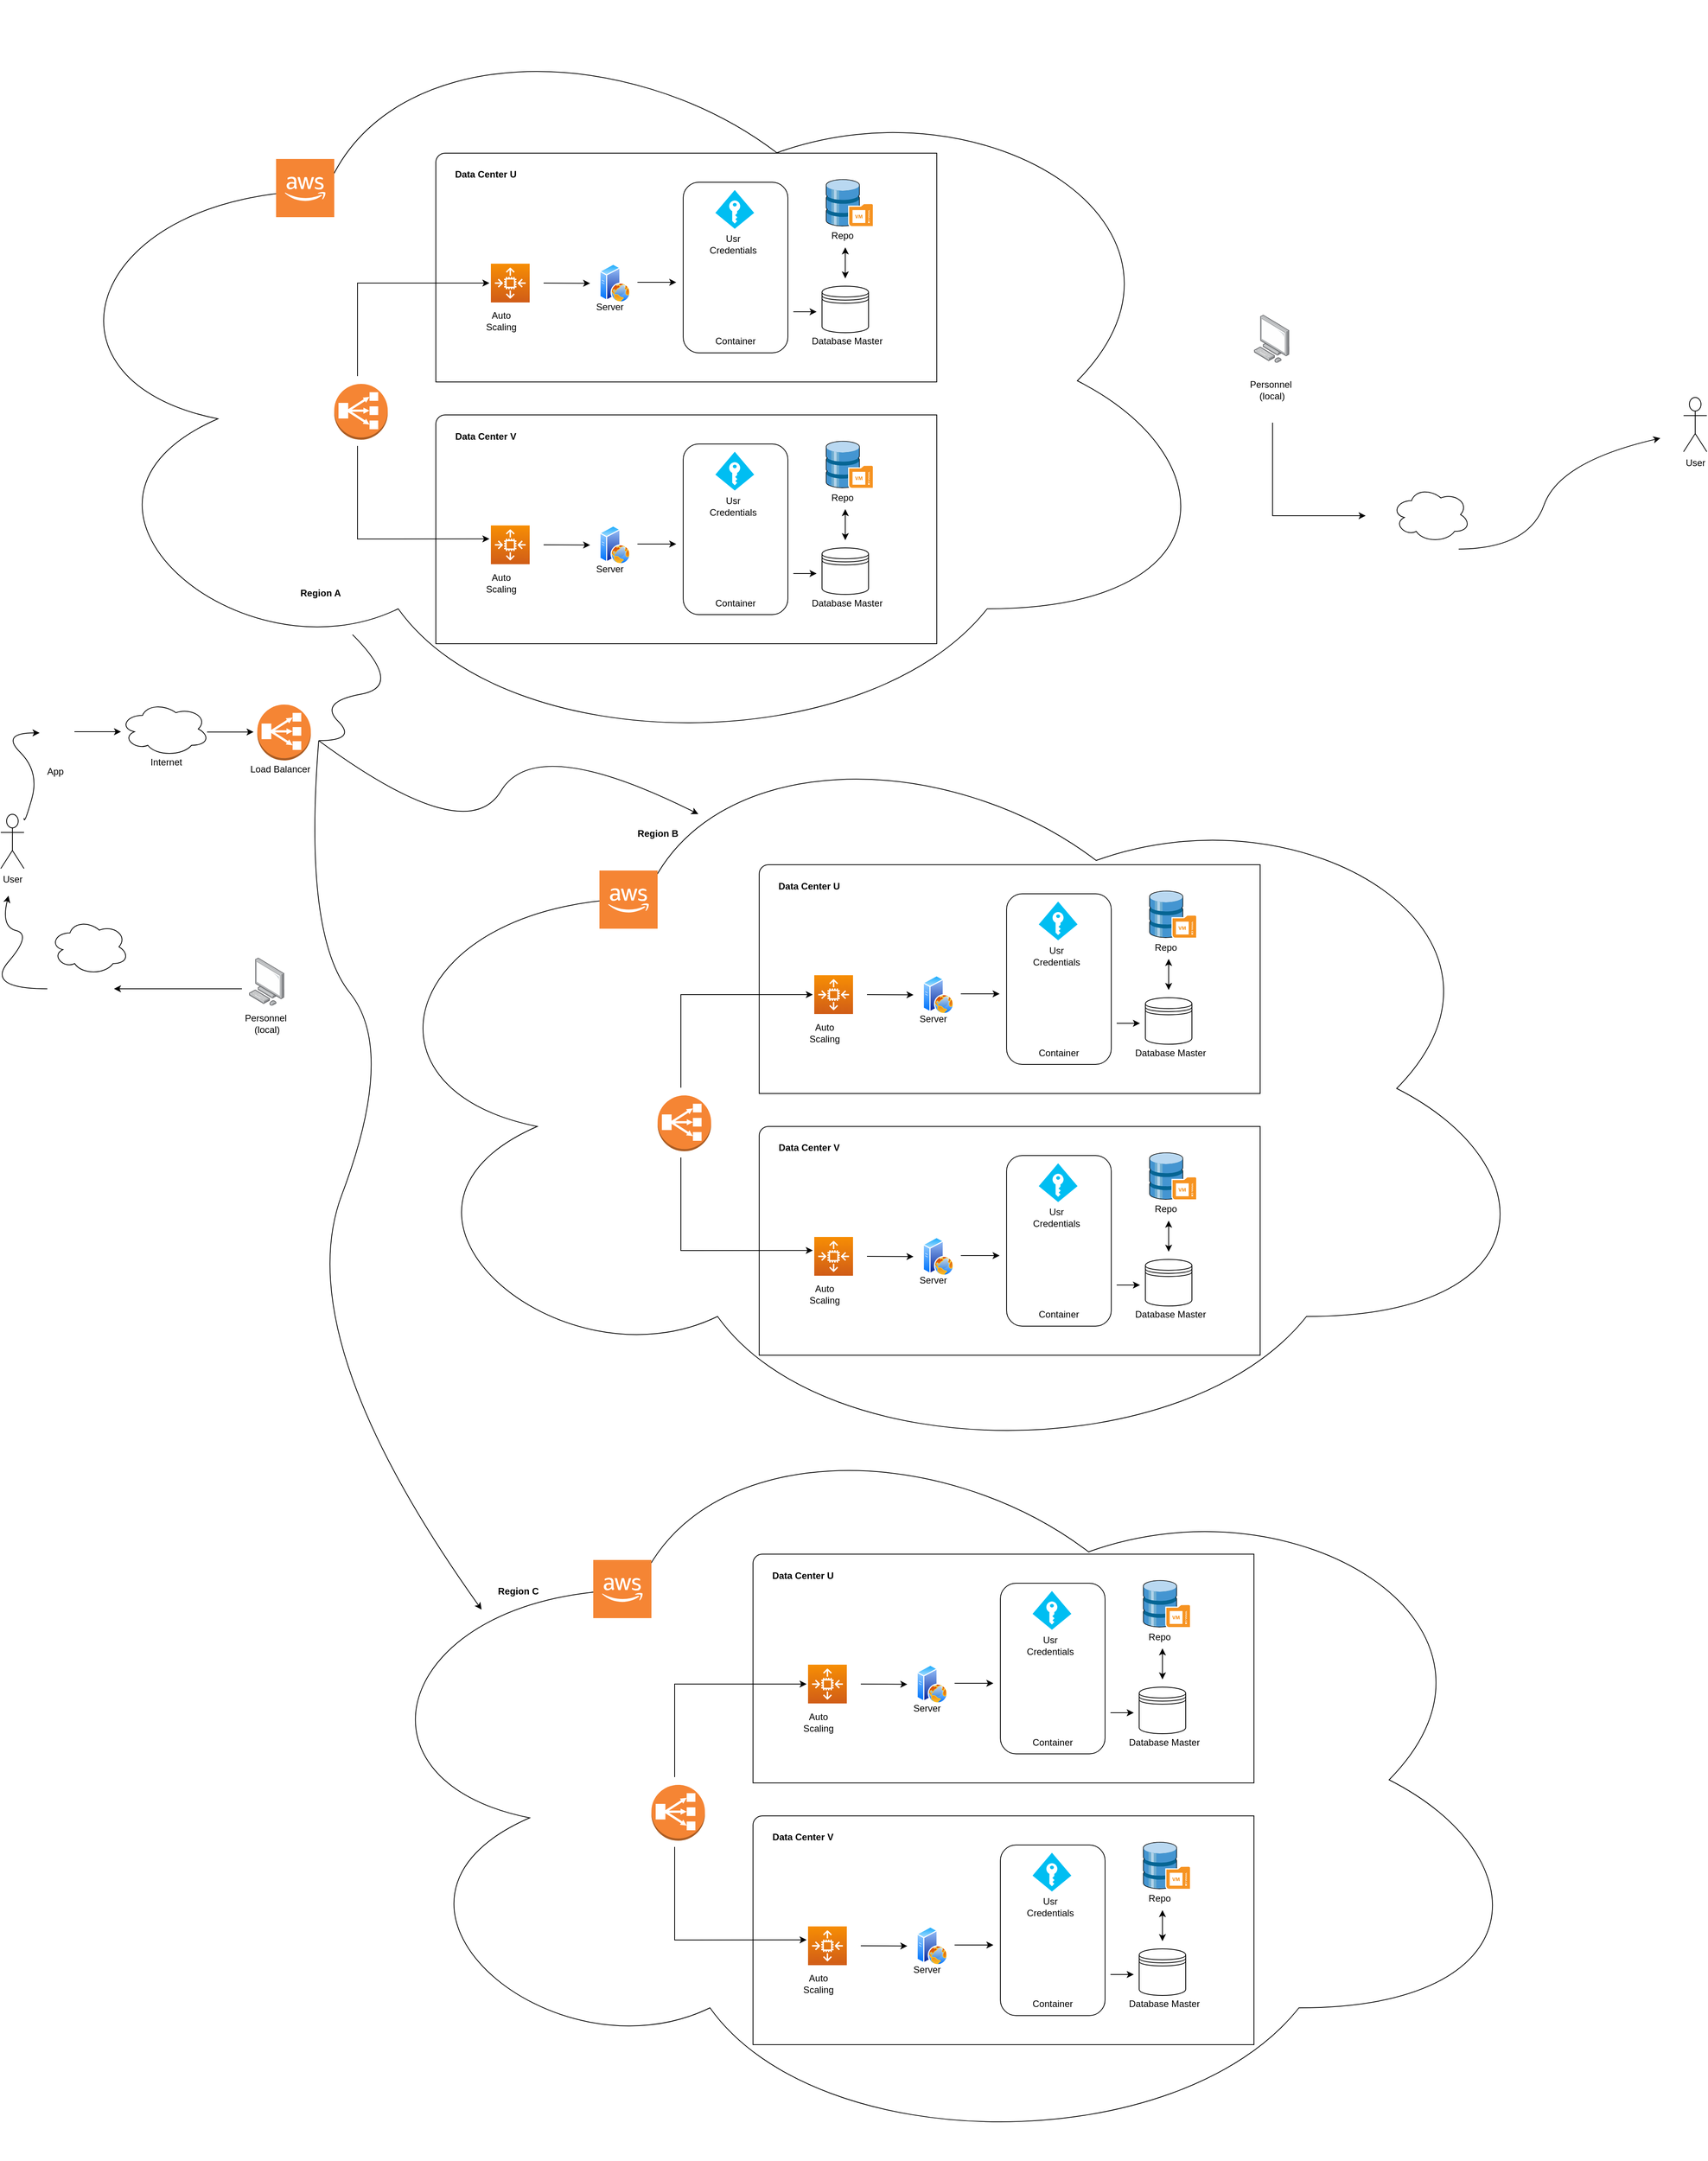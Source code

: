 <mxfile version="17.0.0" type="github">
  <diagram id="yPxyJZ8AM_hMuL3Unpa9" name="gitflow">
    <mxGraphModel dx="1738" dy="5721" grid="1" gridSize="10" guides="1" tooltips="1" connect="1" arrows="1" fold="1" page="1" pageScale="1" pageWidth="3300" pageHeight="4681" math="0" shadow="0">
      <root>
        <mxCell id="0" />
        <mxCell id="1" parent="0" />
        <mxCell id="aeybAfqKCNcVXMwGGbME-222" value="" style="ellipse;shape=cloud;whiteSpace=wrap;html=1;fillColor=none;" vertex="1" parent="1">
          <mxGeometry x="454" y="910" width="1550" height="980" as="geometry" />
        </mxCell>
        <mxCell id="aeybAfqKCNcVXMwGGbME-177" value="" style="ellipse;shape=cloud;whiteSpace=wrap;html=1;fillColor=none;" vertex="1" parent="1">
          <mxGeometry x="463.8" y="18.5" width="1550" height="980" as="geometry" />
        </mxCell>
        <object label="User&lt;br&gt;" id="ce-0WmokCaHtLLE00WAw-1">
          <mxCell style="shape=umlActor;verticalLabelPosition=bottom;verticalAlign=top;html=1;outlineConnect=0;" parent="1" vertex="1">
            <mxGeometry x="20" y="155" width="30" height="70" as="geometry" />
          </mxCell>
        </object>
        <mxCell id="ce-0WmokCaHtLLE00WAw-7" value="Internet&lt;br&gt;" style="text;html=1;align=center;verticalAlign=middle;resizable=0;points=[];autosize=1;strokeColor=none;fillColor=none;" parent="1" vertex="1">
          <mxGeometry x="203" y="78.35" width="60" height="20" as="geometry" />
        </mxCell>
        <mxCell id="ce-0WmokCaHtLLE00WAw-12" value="" style="ellipse;shape=cloud;whiteSpace=wrap;html=1;" parent="1" vertex="1">
          <mxGeometry x="174" y="10" width="115" height="70" as="geometry" />
        </mxCell>
        <mxCell id="ce-0WmokCaHtLLE00WAw-13" value="" style="shape=image;html=1;verticalAlign=top;verticalLabelPosition=bottom;labelBackgroundColor=#ffffff;imageAspect=0;aspect=fixed;image=https://cdn4.iconfinder.com/data/icons/48-bubbles/48/27.Phone-128.png" parent="1" vertex="1">
          <mxGeometry x="60" y="22.5" width="65" height="65" as="geometry" />
        </mxCell>
        <mxCell id="ce-0WmokCaHtLLE00WAw-15" value="App" style="text;html=1;align=center;verticalAlign=middle;resizable=0;points=[];autosize=1;strokeColor=none;fillColor=none;" parent="1" vertex="1">
          <mxGeometry x="70" y="90" width="40" height="20" as="geometry" />
        </mxCell>
        <mxCell id="ce-0WmokCaHtLLE00WAw-16" value="" style="curved=1;endArrow=classic;html=1;rounded=0;" parent="1" edge="1">
          <mxGeometry width="50" height="50" relative="1" as="geometry">
            <mxPoint x="50" y="160" as="sourcePoint" />
            <mxPoint x="70" y="50" as="targetPoint" />
            <Array as="points">
              <mxPoint x="50" y="170" />
              <mxPoint x="70" y="100" />
              <mxPoint x="20" y="50" />
            </Array>
          </mxGeometry>
        </mxCell>
        <mxCell id="ce-0WmokCaHtLLE00WAw-18" value="" style="endArrow=classic;html=1;rounded=0;" parent="1" edge="1">
          <mxGeometry width="50" height="50" relative="1" as="geometry">
            <mxPoint x="115" y="48.5" as="sourcePoint" />
            <mxPoint x="175" y="48.5" as="targetPoint" />
          </mxGeometry>
        </mxCell>
        <mxCell id="ce-0WmokCaHtLLE00WAw-19" value="Load Balancer" style="text;html=1;align=center;verticalAlign=middle;resizable=0;points=[];autosize=1;strokeColor=none;fillColor=none;" parent="1" vertex="1">
          <mxGeometry x="335.3" y="87.35" width="90" height="20" as="geometry" />
        </mxCell>
        <mxCell id="ce-0WmokCaHtLLE00WAw-21" value="" style="points=[];aspect=fixed;html=1;align=center;shadow=0;dashed=0;image;image=img/lib/allied_telesis/computer_and_terminals/Personal_Computer.svg;" parent="1" vertex="1">
          <mxGeometry x="340" y="340" width="45.6" height="61.8" as="geometry" />
        </mxCell>
        <mxCell id="ce-0WmokCaHtLLE00WAw-22" value="Personnel&amp;nbsp;&lt;br&gt;(local)" style="text;html=1;align=center;verticalAlign=middle;resizable=0;points=[];autosize=1;strokeColor=none;fillColor=none;" parent="1" vertex="1">
          <mxGeometry x="327.8" y="410" width="70" height="30" as="geometry" />
        </mxCell>
        <mxCell id="ce-0WmokCaHtLLE00WAw-23" value="" style="shape=image;html=1;verticalAlign=top;verticalLabelPosition=bottom;labelBackgroundColor=#ffffff;imageAspect=0;aspect=fixed;image=https://cdn2.iconfinder.com/data/icons/web-development-and-studio/512/108_Map_Camping_plan_track_location_camping_camp-128.png" parent="1" vertex="1">
          <mxGeometry x="115.35" y="306.8" width="38.2" height="38.2" as="geometry" />
        </mxCell>
        <mxCell id="ce-0WmokCaHtLLE00WAw-24" value="" style="shape=image;html=1;verticalAlign=top;verticalLabelPosition=bottom;labelBackgroundColor=#ffffff;imageAspect=0;aspect=fixed;image=https://cdn4.iconfinder.com/data/icons/car-silhouettes/1000/van-128.png" parent="1" vertex="1">
          <mxGeometry x="85.55" y="350" width="68" height="68" as="geometry" />
        </mxCell>
        <mxCell id="ce-0WmokCaHtLLE00WAw-32" value="" style="curved=1;endArrow=classic;html=1;rounded=0;exitX=-0.082;exitY=0.441;exitDx=0;exitDy=0;exitPerimeter=0;" parent="1" edge="1" source="ce-0WmokCaHtLLE00WAw-24">
          <mxGeometry width="50" height="50" relative="1" as="geometry">
            <mxPoint x="70" y="410" as="sourcePoint" />
            <mxPoint x="30" y="260" as="targetPoint" />
            <Array as="points">
              <mxPoint y="380" />
              <mxPoint x="60" y="310" />
              <mxPoint x="20" y="300" />
            </Array>
          </mxGeometry>
        </mxCell>
        <mxCell id="ce-0WmokCaHtLLE00WAw-33" value="" style="ellipse;shape=cloud;whiteSpace=wrap;html=1;fillColor=none;" parent="1" vertex="1">
          <mxGeometry x="83.9" y="290" width="101.1" height="71.8" as="geometry" />
        </mxCell>
        <mxCell id="ce-0WmokCaHtLLE00WAw-35" value="" style="endArrow=classic;html=1;rounded=0;exitX=0;exitY=0.647;exitDx=0;exitDy=0;exitPerimeter=0;" parent="1" edge="1">
          <mxGeometry width="50" height="50" relative="1" as="geometry">
            <mxPoint x="331" y="379.985" as="sourcePoint" />
            <mxPoint x="166" y="380" as="targetPoint" />
          </mxGeometry>
        </mxCell>
        <mxCell id="aeybAfqKCNcVXMwGGbME-3" value="" style="ellipse;shape=cloud;whiteSpace=wrap;html=1;fillColor=none;" vertex="1" parent="1">
          <mxGeometry x="52" y="-894" width="1550" height="980" as="geometry" />
        </mxCell>
        <mxCell id="aeybAfqKCNcVXMwGGbME-7" value="Region A" style="text;html=1;align=center;verticalAlign=middle;resizable=0;points=[];autosize=1;strokeColor=none;fillColor=none;fontStyle=1" vertex="1" parent="1">
          <mxGeometry x="396.8" y="-140" width="70" height="20" as="geometry" />
        </mxCell>
        <mxCell id="aeybAfqKCNcVXMwGGbME-10" value="" style="outlineConnect=0;dashed=0;verticalLabelPosition=bottom;verticalAlign=top;align=center;html=1;shape=mxgraph.aws3.classic_load_balancer;fillColor=#F58534;gradientColor=none;" vertex="1" parent="1">
          <mxGeometry x="350.8" y="13.5" width="69" height="72" as="geometry" />
        </mxCell>
        <mxCell id="aeybAfqKCNcVXMwGGbME-13" value="Region B" style="text;html=1;align=center;verticalAlign=middle;resizable=0;points=[];autosize=1;strokeColor=none;fillColor=none;fontStyle=1" vertex="1" parent="1">
          <mxGeometry x="832" y="170" width="70" height="20" as="geometry" />
        </mxCell>
        <mxCell id="aeybAfqKCNcVXMwGGbME-14" value="Region C" style="text;html=1;align=center;verticalAlign=middle;resizable=0;points=[];autosize=1;strokeColor=none;fillColor=none;fontStyle=1" vertex="1" parent="1">
          <mxGeometry x="652" y="1146.5" width="70" height="20" as="geometry" />
        </mxCell>
        <mxCell id="aeybAfqKCNcVXMwGGbME-30" value="" style="outlineConnect=0;dashed=0;verticalLabelPosition=bottom;verticalAlign=top;align=center;html=1;shape=mxgraph.aws3.cloud_2;fillColor=#F58534;gradientColor=none;" vertex="1" parent="1">
          <mxGeometry x="375" y="-690" width="75" height="75" as="geometry" />
        </mxCell>
        <mxCell id="aeybAfqKCNcVXMwGGbME-84" value="" style="endArrow=classic;html=1;rounded=0;" edge="1" parent="1">
          <mxGeometry width="50" height="50" relative="1" as="geometry">
            <mxPoint x="286" y="48.83" as="sourcePoint" />
            <mxPoint x="346" y="48.83" as="targetPoint" />
          </mxGeometry>
        </mxCell>
        <mxCell id="aeybAfqKCNcVXMwGGbME-88" value="" style="curved=1;endArrow=classic;html=1;rounded=0;entryX=0.294;entryY=0.139;entryDx=0;entryDy=0;entryPerimeter=0;" edge="1" parent="1" target="aeybAfqKCNcVXMwGGbME-177">
          <mxGeometry width="50" height="50" relative="1" as="geometry">
            <mxPoint x="430" y="60" as="sourcePoint" />
            <mxPoint x="143.367" y="727.723" as="targetPoint" />
            <Array as="points">
              <mxPoint x="620" y="200" />
              <mxPoint x="710" y="50" />
            </Array>
          </mxGeometry>
        </mxCell>
        <mxCell id="aeybAfqKCNcVXMwGGbME-89" value="" style="curved=1;endArrow=classic;html=1;rounded=0;entryX=0.12;entryY=0.276;entryDx=0;entryDy=0;entryPerimeter=0;" edge="1" parent="1" target="aeybAfqKCNcVXMwGGbME-222">
          <mxGeometry width="50" height="50" relative="1" as="geometry">
            <mxPoint x="430" y="60" as="sourcePoint" />
            <mxPoint x="460" y="1200" as="targetPoint" />
            <Array as="points">
              <mxPoint x="410" y="310" />
              <mxPoint x="530" y="460" />
              <mxPoint x="390" y="830" />
            </Array>
          </mxGeometry>
        </mxCell>
        <mxCell id="aeybAfqKCNcVXMwGGbME-91" value="" style="outlineConnect=0;dashed=0;verticalLabelPosition=bottom;verticalAlign=top;align=center;html=1;shape=mxgraph.aws3.classic_load_balancer;fillColor=#F58534;gradientColor=none;" vertex="1" parent="1">
          <mxGeometry x="450" y="-400" width="69" height="72" as="geometry" />
        </mxCell>
        <mxCell id="aeybAfqKCNcVXMwGGbME-92" value="&lt;span style=&quot;white-space: pre&quot;&gt;	&lt;/span&gt;&lt;span style=&quot;white-space: pre&quot;&gt;	&lt;/span&gt;" style="shape=datastore;whiteSpace=wrap;html=1;" vertex="1" parent="1">
          <mxGeometry x="1079" y="-526" width="60" height="60" as="geometry" />
        </mxCell>
        <mxCell id="aeybAfqKCNcVXMwGGbME-93" value="" style="verticalLabelPosition=bottom;html=1;verticalAlign=top;align=center;strokeColor=none;fillColor=#00BEF2;shape=mxgraph.azure.access_control;" vertex="1" parent="1">
          <mxGeometry x="941.5" y="-650" width="50" height="50" as="geometry" />
        </mxCell>
        <mxCell id="aeybAfqKCNcVXMwGGbME-94" value="" style="shape=image;html=1;verticalAlign=top;verticalLabelPosition=bottom;labelBackgroundColor=#ffffff;imageAspect=0;aspect=fixed;image=https://cdn0.iconfinder.com/data/icons/social-media-2104/24/social_media_social_media_logo_docker-128.png" vertex="1" parent="1">
          <mxGeometry x="933.5" y="-533" width="68" height="68" as="geometry" />
        </mxCell>
        <mxCell id="aeybAfqKCNcVXMwGGbME-95" value="Database Master" style="text;html=1;align=center;verticalAlign=middle;resizable=0;points=[];autosize=1;strokeColor=none;fillColor=none;" vertex="1" parent="1">
          <mxGeometry x="1056" y="-465" width="110" height="20" as="geometry" />
        </mxCell>
        <mxCell id="aeybAfqKCNcVXMwGGbME-96" value="Container" style="text;html=1;align=center;verticalAlign=middle;resizable=0;points=[];autosize=1;strokeColor=none;fillColor=none;" vertex="1" parent="1">
          <mxGeometry x="931.5" y="-465" width="70" height="20" as="geometry" />
        </mxCell>
        <mxCell id="aeybAfqKCNcVXMwGGbME-97" value="" style="sketch=0;points=[[0,0,0],[0.25,0,0],[0.5,0,0],[0.75,0,0],[1,0,0],[0,1,0],[0.25,1,0],[0.5,1,0],[0.75,1,0],[1,1,0],[0,0.25,0],[0,0.5,0],[0,0.75,0],[1,0.25,0],[1,0.5,0],[1,0.75,0]];outlineConnect=0;fontColor=#232F3E;gradientColor=#F78E04;gradientDirection=north;fillColor=#D05C17;strokeColor=#ffffff;dashed=0;verticalLabelPosition=bottom;verticalAlign=top;align=center;html=1;fontSize=12;fontStyle=0;aspect=fixed;shape=mxgraph.aws4.resourceIcon;resIcon=mxgraph.aws4.auto_scaling2;" vertex="1" parent="1">
          <mxGeometry x="652" y="-555" width="50" height="50" as="geometry" />
        </mxCell>
        <mxCell id="aeybAfqKCNcVXMwGGbME-98" value="Auto &lt;br&gt;Scaling" style="text;html=1;align=center;verticalAlign=middle;resizable=0;points=[];autosize=1;strokeColor=none;fillColor=none;" vertex="1" parent="1">
          <mxGeometry x="640" y="-496" width="50" height="30" as="geometry" />
        </mxCell>
        <mxCell id="aeybAfqKCNcVXMwGGbME-99" value="" style="shadow=0;dashed=0;html=1;labelPosition=center;verticalLabelPosition=bottom;verticalAlign=top;align=center;outlineConnect=0;shape=mxgraph.veeam.3d.backup_repository_2;fillColor=none;" vertex="1" parent="1">
          <mxGeometry x="1084" y="-664" width="62" height="62" as="geometry" />
        </mxCell>
        <mxCell id="aeybAfqKCNcVXMwGGbME-100" value="Repo" style="text;html=1;align=center;verticalAlign=middle;resizable=0;points=[];autosize=1;strokeColor=none;fillColor=none;" vertex="1" parent="1">
          <mxGeometry x="1085" y="-601" width="40" height="20" as="geometry" />
        </mxCell>
        <mxCell id="aeybAfqKCNcVXMwGGbME-101" value="" style="rounded=1;whiteSpace=wrap;html=1;fillColor=none;" vertex="1" parent="1">
          <mxGeometry x="900" y="-660" width="135" height="220" as="geometry" />
        </mxCell>
        <mxCell id="aeybAfqKCNcVXMwGGbME-102" value="Usr&lt;br&gt;Credentials" style="text;html=1;align=center;verticalAlign=middle;resizable=0;points=[];autosize=1;strokeColor=none;fillColor=none;" vertex="1" parent="1">
          <mxGeometry x="923.5" y="-595" width="80" height="30" as="geometry" />
        </mxCell>
        <mxCell id="aeybAfqKCNcVXMwGGbME-103" value="" style="endArrow=classic;html=1;rounded=0;" edge="1" parent="1">
          <mxGeometry width="50" height="50" relative="1" as="geometry">
            <mxPoint x="841" y="-531" as="sourcePoint" />
            <mxPoint x="891" y="-531" as="targetPoint" />
          </mxGeometry>
        </mxCell>
        <mxCell id="aeybAfqKCNcVXMwGGbME-104" value="" style="endArrow=classic;html=1;rounded=0;" edge="1" parent="1">
          <mxGeometry width="50" height="50" relative="1" as="geometry">
            <mxPoint x="720" y="-530.0" as="sourcePoint" />
            <mxPoint x="780" y="-529.67" as="targetPoint" />
          </mxGeometry>
        </mxCell>
        <mxCell id="aeybAfqKCNcVXMwGGbME-105" value="" style="endArrow=classic;startArrow=classic;html=1;rounded=0;" edge="1" parent="1">
          <mxGeometry width="50" height="50" relative="1" as="geometry">
            <mxPoint x="1109" y="-536" as="sourcePoint" />
            <mxPoint x="1109" y="-576" as="targetPoint" />
          </mxGeometry>
        </mxCell>
        <mxCell id="aeybAfqKCNcVXMwGGbME-106" value="" style="aspect=fixed;perimeter=ellipsePerimeter;html=1;align=center;shadow=0;dashed=0;spacingTop=3;image;image=img/lib/active_directory/web_server.svg;fillColor=none;" vertex="1" parent="1">
          <mxGeometry x="792" y="-555" width="40" height="50" as="geometry" />
        </mxCell>
        <mxCell id="aeybAfqKCNcVXMwGGbME-107" value="" style="endArrow=classic;html=1;rounded=0;" edge="1" parent="1">
          <mxGeometry width="50" height="50" relative="1" as="geometry">
            <mxPoint x="1042" y="-493" as="sourcePoint" />
            <mxPoint x="1072" y="-493" as="targetPoint" />
          </mxGeometry>
        </mxCell>
        <mxCell id="aeybAfqKCNcVXMwGGbME-108" value="" style="verticalLabelPosition=bottom;verticalAlign=top;html=1;shape=mxgraph.basic.corner_round_rect;dx=6;fillColor=none;" vertex="1" parent="1">
          <mxGeometry x="581" y="-697.5" width="646" height="295" as="geometry" />
        </mxCell>
        <mxCell id="aeybAfqKCNcVXMwGGbME-109" value="Data Center U" style="text;html=1;align=center;verticalAlign=middle;resizable=0;points=[];autosize=1;strokeColor=none;fillColor=none;fontStyle=1" vertex="1" parent="1">
          <mxGeometry x="600" y="-680" width="90" height="20" as="geometry" />
        </mxCell>
        <mxCell id="aeybAfqKCNcVXMwGGbME-110" value="Server" style="text;html=1;align=center;verticalAlign=middle;resizable=0;points=[];autosize=1;strokeColor=none;fillColor=none;" vertex="1" parent="1">
          <mxGeometry x="780" y="-509" width="50" height="20" as="geometry" />
        </mxCell>
        <mxCell id="aeybAfqKCNcVXMwGGbME-111" value="&lt;span style=&quot;white-space: pre&quot;&gt;	&lt;/span&gt;&lt;span style=&quot;white-space: pre&quot;&gt;	&lt;/span&gt;" style="shape=datastore;whiteSpace=wrap;html=1;" vertex="1" parent="1">
          <mxGeometry x="1079" y="-188.5" width="60" height="60" as="geometry" />
        </mxCell>
        <mxCell id="aeybAfqKCNcVXMwGGbME-112" value="" style="verticalLabelPosition=bottom;html=1;verticalAlign=top;align=center;strokeColor=none;fillColor=#00BEF2;shape=mxgraph.azure.access_control;" vertex="1" parent="1">
          <mxGeometry x="941.5" y="-312.5" width="50" height="50" as="geometry" />
        </mxCell>
        <mxCell id="aeybAfqKCNcVXMwGGbME-113" value="" style="shape=image;html=1;verticalAlign=top;verticalLabelPosition=bottom;labelBackgroundColor=#ffffff;imageAspect=0;aspect=fixed;image=https://cdn0.iconfinder.com/data/icons/social-media-2104/24/social_media_social_media_logo_docker-128.png" vertex="1" parent="1">
          <mxGeometry x="933.5" y="-195.5" width="68" height="68" as="geometry" />
        </mxCell>
        <mxCell id="aeybAfqKCNcVXMwGGbME-114" value="Database Master" style="text;html=1;align=center;verticalAlign=middle;resizable=0;points=[];autosize=1;strokeColor=none;fillColor=none;" vertex="1" parent="1">
          <mxGeometry x="1056" y="-127.5" width="110" height="20" as="geometry" />
        </mxCell>
        <mxCell id="aeybAfqKCNcVXMwGGbME-115" value="Container" style="text;html=1;align=center;verticalAlign=middle;resizable=0;points=[];autosize=1;strokeColor=none;fillColor=none;" vertex="1" parent="1">
          <mxGeometry x="931.5" y="-127.5" width="70" height="20" as="geometry" />
        </mxCell>
        <mxCell id="aeybAfqKCNcVXMwGGbME-116" value="" style="sketch=0;points=[[0,0,0],[0.25,0,0],[0.5,0,0],[0.75,0,0],[1,0,0],[0,1,0],[0.25,1,0],[0.5,1,0],[0.75,1,0],[1,1,0],[0,0.25,0],[0,0.5,0],[0,0.75,0],[1,0.25,0],[1,0.5,0],[1,0.75,0]];outlineConnect=0;fontColor=#232F3E;gradientColor=#F78E04;gradientDirection=north;fillColor=#D05C17;strokeColor=#ffffff;dashed=0;verticalLabelPosition=bottom;verticalAlign=top;align=center;html=1;fontSize=12;fontStyle=0;aspect=fixed;shape=mxgraph.aws4.resourceIcon;resIcon=mxgraph.aws4.auto_scaling2;" vertex="1" parent="1">
          <mxGeometry x="652" y="-217.5" width="50" height="50" as="geometry" />
        </mxCell>
        <mxCell id="aeybAfqKCNcVXMwGGbME-117" value="Auto &lt;br&gt;Scaling" style="text;html=1;align=center;verticalAlign=middle;resizable=0;points=[];autosize=1;strokeColor=none;fillColor=none;" vertex="1" parent="1">
          <mxGeometry x="640" y="-158.5" width="50" height="30" as="geometry" />
        </mxCell>
        <mxCell id="aeybAfqKCNcVXMwGGbME-118" value="" style="shadow=0;dashed=0;html=1;labelPosition=center;verticalLabelPosition=bottom;verticalAlign=top;align=center;outlineConnect=0;shape=mxgraph.veeam.3d.backup_repository_2;fillColor=none;" vertex="1" parent="1">
          <mxGeometry x="1084" y="-326.5" width="62" height="62" as="geometry" />
        </mxCell>
        <mxCell id="aeybAfqKCNcVXMwGGbME-119" value="Repo" style="text;html=1;align=center;verticalAlign=middle;resizable=0;points=[];autosize=1;strokeColor=none;fillColor=none;" vertex="1" parent="1">
          <mxGeometry x="1085" y="-263.5" width="40" height="20" as="geometry" />
        </mxCell>
        <mxCell id="aeybAfqKCNcVXMwGGbME-120" value="" style="rounded=1;whiteSpace=wrap;html=1;fillColor=none;" vertex="1" parent="1">
          <mxGeometry x="900" y="-322.5" width="135" height="220" as="geometry" />
        </mxCell>
        <mxCell id="aeybAfqKCNcVXMwGGbME-121" value="Usr&lt;br&gt;Credentials" style="text;html=1;align=center;verticalAlign=middle;resizable=0;points=[];autosize=1;strokeColor=none;fillColor=none;" vertex="1" parent="1">
          <mxGeometry x="923.5" y="-257.5" width="80" height="30" as="geometry" />
        </mxCell>
        <mxCell id="aeybAfqKCNcVXMwGGbME-122" value="" style="endArrow=classic;html=1;rounded=0;" edge="1" parent="1">
          <mxGeometry width="50" height="50" relative="1" as="geometry">
            <mxPoint x="841" y="-193.5" as="sourcePoint" />
            <mxPoint x="891" y="-193.5" as="targetPoint" />
          </mxGeometry>
        </mxCell>
        <mxCell id="aeybAfqKCNcVXMwGGbME-123" value="" style="endArrow=classic;html=1;rounded=0;" edge="1" parent="1">
          <mxGeometry width="50" height="50" relative="1" as="geometry">
            <mxPoint x="720" y="-192.5" as="sourcePoint" />
            <mxPoint x="780" y="-192.17" as="targetPoint" />
          </mxGeometry>
        </mxCell>
        <mxCell id="aeybAfqKCNcVXMwGGbME-124" value="" style="endArrow=classic;startArrow=classic;html=1;rounded=0;" edge="1" parent="1">
          <mxGeometry width="50" height="50" relative="1" as="geometry">
            <mxPoint x="1109" y="-198.5" as="sourcePoint" />
            <mxPoint x="1109" y="-238.5" as="targetPoint" />
          </mxGeometry>
        </mxCell>
        <mxCell id="aeybAfqKCNcVXMwGGbME-125" value="" style="aspect=fixed;perimeter=ellipsePerimeter;html=1;align=center;shadow=0;dashed=0;spacingTop=3;image;image=img/lib/active_directory/web_server.svg;fillColor=none;" vertex="1" parent="1">
          <mxGeometry x="792" y="-217.5" width="40" height="50" as="geometry" />
        </mxCell>
        <mxCell id="aeybAfqKCNcVXMwGGbME-126" value="" style="endArrow=classic;html=1;rounded=0;" edge="1" parent="1">
          <mxGeometry width="50" height="50" relative="1" as="geometry">
            <mxPoint x="1042" y="-155.5" as="sourcePoint" />
            <mxPoint x="1072" y="-155.5" as="targetPoint" />
          </mxGeometry>
        </mxCell>
        <mxCell id="aeybAfqKCNcVXMwGGbME-127" value="" style="verticalLabelPosition=bottom;verticalAlign=top;html=1;shape=mxgraph.basic.corner_round_rect;dx=6;fillColor=none;" vertex="1" parent="1">
          <mxGeometry x="581" y="-360" width="646" height="295" as="geometry" />
        </mxCell>
        <mxCell id="aeybAfqKCNcVXMwGGbME-128" value="Data Center V" style="text;html=1;align=center;verticalAlign=middle;resizable=0;points=[];autosize=1;strokeColor=none;fillColor=none;fontStyle=1" vertex="1" parent="1">
          <mxGeometry x="600" y="-342.5" width="90" height="20" as="geometry" />
        </mxCell>
        <mxCell id="aeybAfqKCNcVXMwGGbME-129" value="Server" style="text;html=1;align=center;verticalAlign=middle;resizable=0;points=[];autosize=1;strokeColor=none;fillColor=none;" vertex="1" parent="1">
          <mxGeometry x="780" y="-171.5" width="50" height="20" as="geometry" />
        </mxCell>
        <mxCell id="aeybAfqKCNcVXMwGGbME-131" value="" style="endArrow=classic;html=1;rounded=0;entryX=0.107;entryY=0.568;entryDx=0;entryDy=0;entryPerimeter=0;" edge="1" parent="1" target="aeybAfqKCNcVXMwGGbME-108">
          <mxGeometry width="50" height="50" relative="1" as="geometry">
            <mxPoint x="480" y="-410" as="sourcePoint" />
            <mxPoint x="540" y="-530" as="targetPoint" />
            <Array as="points">
              <mxPoint x="480" y="-530" />
            </Array>
          </mxGeometry>
        </mxCell>
        <mxCell id="aeybAfqKCNcVXMwGGbME-132" value="" style="endArrow=classic;html=1;rounded=0;entryX=0.107;entryY=0.542;entryDx=0;entryDy=0;entryPerimeter=0;" edge="1" parent="1" target="aeybAfqKCNcVXMwGGbME-127">
          <mxGeometry width="50" height="50" relative="1" as="geometry">
            <mxPoint x="480" y="-320" as="sourcePoint" />
            <mxPoint x="540" y="-130" as="targetPoint" />
            <Array as="points">
              <mxPoint x="480" y="-200" />
            </Array>
          </mxGeometry>
        </mxCell>
        <mxCell id="aeybAfqKCNcVXMwGGbME-135" value="" style="outlineConnect=0;dashed=0;verticalLabelPosition=bottom;verticalAlign=top;align=center;html=1;shape=mxgraph.aws3.cloud_2;fillColor=#F58534;gradientColor=none;" vertex="1" parent="1">
          <mxGeometry x="792" y="227.5" width="75" height="75" as="geometry" />
        </mxCell>
        <mxCell id="aeybAfqKCNcVXMwGGbME-136" value="" style="outlineConnect=0;dashed=0;verticalLabelPosition=bottom;verticalAlign=top;align=center;html=1;shape=mxgraph.aws3.classic_load_balancer;fillColor=#F58534;gradientColor=none;" vertex="1" parent="1">
          <mxGeometry x="867" y="517.5" width="69" height="72" as="geometry" />
        </mxCell>
        <mxCell id="aeybAfqKCNcVXMwGGbME-137" value="&lt;span style=&quot;white-space: pre&quot;&gt;	&lt;/span&gt;&lt;span style=&quot;white-space: pre&quot;&gt;	&lt;/span&gt;" style="shape=datastore;whiteSpace=wrap;html=1;" vertex="1" parent="1">
          <mxGeometry x="1496" y="391.5" width="60" height="60" as="geometry" />
        </mxCell>
        <mxCell id="aeybAfqKCNcVXMwGGbME-138" value="" style="verticalLabelPosition=bottom;html=1;verticalAlign=top;align=center;strokeColor=none;fillColor=#00BEF2;shape=mxgraph.azure.access_control;" vertex="1" parent="1">
          <mxGeometry x="1358.5" y="267.5" width="50" height="50" as="geometry" />
        </mxCell>
        <mxCell id="aeybAfqKCNcVXMwGGbME-139" value="" style="shape=image;html=1;verticalAlign=top;verticalLabelPosition=bottom;labelBackgroundColor=#ffffff;imageAspect=0;aspect=fixed;image=https://cdn0.iconfinder.com/data/icons/social-media-2104/24/social_media_social_media_logo_docker-128.png" vertex="1" parent="1">
          <mxGeometry x="1350.5" y="384.5" width="68" height="68" as="geometry" />
        </mxCell>
        <mxCell id="aeybAfqKCNcVXMwGGbME-140" value="Database Master" style="text;html=1;align=center;verticalAlign=middle;resizable=0;points=[];autosize=1;strokeColor=none;fillColor=none;" vertex="1" parent="1">
          <mxGeometry x="1473" y="452.5" width="110" height="20" as="geometry" />
        </mxCell>
        <mxCell id="aeybAfqKCNcVXMwGGbME-141" value="Container" style="text;html=1;align=center;verticalAlign=middle;resizable=0;points=[];autosize=1;strokeColor=none;fillColor=none;" vertex="1" parent="1">
          <mxGeometry x="1348.5" y="452.5" width="70" height="20" as="geometry" />
        </mxCell>
        <mxCell id="aeybAfqKCNcVXMwGGbME-142" value="" style="sketch=0;points=[[0,0,0],[0.25,0,0],[0.5,0,0],[0.75,0,0],[1,0,0],[0,1,0],[0.25,1,0],[0.5,1,0],[0.75,1,0],[1,1,0],[0,0.25,0],[0,0.5,0],[0,0.75,0],[1,0.25,0],[1,0.5,0],[1,0.75,0]];outlineConnect=0;fontColor=#232F3E;gradientColor=#F78E04;gradientDirection=north;fillColor=#D05C17;strokeColor=#ffffff;dashed=0;verticalLabelPosition=bottom;verticalAlign=top;align=center;html=1;fontSize=12;fontStyle=0;aspect=fixed;shape=mxgraph.aws4.resourceIcon;resIcon=mxgraph.aws4.auto_scaling2;" vertex="1" parent="1">
          <mxGeometry x="1069" y="362.5" width="50" height="50" as="geometry" />
        </mxCell>
        <mxCell id="aeybAfqKCNcVXMwGGbME-143" value="Auto &lt;br&gt;Scaling" style="text;html=1;align=center;verticalAlign=middle;resizable=0;points=[];autosize=1;strokeColor=none;fillColor=none;" vertex="1" parent="1">
          <mxGeometry x="1057" y="421.5" width="50" height="30" as="geometry" />
        </mxCell>
        <mxCell id="aeybAfqKCNcVXMwGGbME-144" value="" style="shadow=0;dashed=0;html=1;labelPosition=center;verticalLabelPosition=bottom;verticalAlign=top;align=center;outlineConnect=0;shape=mxgraph.veeam.3d.backup_repository_2;fillColor=none;" vertex="1" parent="1">
          <mxGeometry x="1501" y="253.5" width="62" height="62" as="geometry" />
        </mxCell>
        <mxCell id="aeybAfqKCNcVXMwGGbME-145" value="Repo" style="text;html=1;align=center;verticalAlign=middle;resizable=0;points=[];autosize=1;strokeColor=none;fillColor=none;" vertex="1" parent="1">
          <mxGeometry x="1502" y="316.5" width="40" height="20" as="geometry" />
        </mxCell>
        <mxCell id="aeybAfqKCNcVXMwGGbME-146" value="" style="rounded=1;whiteSpace=wrap;html=1;fillColor=none;" vertex="1" parent="1">
          <mxGeometry x="1317" y="257.5" width="135" height="220" as="geometry" />
        </mxCell>
        <mxCell id="aeybAfqKCNcVXMwGGbME-147" value="Usr&lt;br&gt;Credentials" style="text;html=1;align=center;verticalAlign=middle;resizable=0;points=[];autosize=1;strokeColor=none;fillColor=none;" vertex="1" parent="1">
          <mxGeometry x="1340.5" y="322.5" width="80" height="30" as="geometry" />
        </mxCell>
        <mxCell id="aeybAfqKCNcVXMwGGbME-148" value="" style="endArrow=classic;html=1;rounded=0;" edge="1" parent="1">
          <mxGeometry width="50" height="50" relative="1" as="geometry">
            <mxPoint x="1258" y="386.5" as="sourcePoint" />
            <mxPoint x="1308" y="386.5" as="targetPoint" />
          </mxGeometry>
        </mxCell>
        <mxCell id="aeybAfqKCNcVXMwGGbME-149" value="" style="endArrow=classic;html=1;rounded=0;" edge="1" parent="1">
          <mxGeometry width="50" height="50" relative="1" as="geometry">
            <mxPoint x="1137" y="387.5" as="sourcePoint" />
            <mxPoint x="1197" y="387.83" as="targetPoint" />
          </mxGeometry>
        </mxCell>
        <mxCell id="aeybAfqKCNcVXMwGGbME-150" value="" style="endArrow=classic;startArrow=classic;html=1;rounded=0;" edge="1" parent="1">
          <mxGeometry width="50" height="50" relative="1" as="geometry">
            <mxPoint x="1526" y="381.5" as="sourcePoint" />
            <mxPoint x="1526" y="341.5" as="targetPoint" />
          </mxGeometry>
        </mxCell>
        <mxCell id="aeybAfqKCNcVXMwGGbME-151" value="" style="aspect=fixed;perimeter=ellipsePerimeter;html=1;align=center;shadow=0;dashed=0;spacingTop=3;image;image=img/lib/active_directory/web_server.svg;fillColor=none;" vertex="1" parent="1">
          <mxGeometry x="1209" y="362.5" width="40" height="50" as="geometry" />
        </mxCell>
        <mxCell id="aeybAfqKCNcVXMwGGbME-152" value="" style="endArrow=classic;html=1;rounded=0;" edge="1" parent="1">
          <mxGeometry width="50" height="50" relative="1" as="geometry">
            <mxPoint x="1459" y="424.5" as="sourcePoint" />
            <mxPoint x="1489" y="424.5" as="targetPoint" />
          </mxGeometry>
        </mxCell>
        <mxCell id="aeybAfqKCNcVXMwGGbME-153" value="" style="verticalLabelPosition=bottom;verticalAlign=top;html=1;shape=mxgraph.basic.corner_round_rect;dx=6;fillColor=none;" vertex="1" parent="1">
          <mxGeometry x="998" y="220" width="646" height="295" as="geometry" />
        </mxCell>
        <mxCell id="aeybAfqKCNcVXMwGGbME-154" value="Data Center U" style="text;html=1;align=center;verticalAlign=middle;resizable=0;points=[];autosize=1;strokeColor=none;fillColor=none;fontStyle=1" vertex="1" parent="1">
          <mxGeometry x="1017" y="237.5" width="90" height="20" as="geometry" />
        </mxCell>
        <mxCell id="aeybAfqKCNcVXMwGGbME-155" value="Server" style="text;html=1;align=center;verticalAlign=middle;resizable=0;points=[];autosize=1;strokeColor=none;fillColor=none;" vertex="1" parent="1">
          <mxGeometry x="1197" y="408.5" width="50" height="20" as="geometry" />
        </mxCell>
        <mxCell id="aeybAfqKCNcVXMwGGbME-156" value="&lt;span style=&quot;white-space: pre&quot;&gt;	&lt;/span&gt;&lt;span style=&quot;white-space: pre&quot;&gt;	&lt;/span&gt;" style="shape=datastore;whiteSpace=wrap;html=1;" vertex="1" parent="1">
          <mxGeometry x="1496" y="729" width="60" height="60" as="geometry" />
        </mxCell>
        <mxCell id="aeybAfqKCNcVXMwGGbME-157" value="" style="verticalLabelPosition=bottom;html=1;verticalAlign=top;align=center;strokeColor=none;fillColor=#00BEF2;shape=mxgraph.azure.access_control;" vertex="1" parent="1">
          <mxGeometry x="1358.5" y="605" width="50" height="50" as="geometry" />
        </mxCell>
        <mxCell id="aeybAfqKCNcVXMwGGbME-158" value="" style="shape=image;html=1;verticalAlign=top;verticalLabelPosition=bottom;labelBackgroundColor=#ffffff;imageAspect=0;aspect=fixed;image=https://cdn0.iconfinder.com/data/icons/social-media-2104/24/social_media_social_media_logo_docker-128.png" vertex="1" parent="1">
          <mxGeometry x="1350.5" y="722" width="68" height="68" as="geometry" />
        </mxCell>
        <mxCell id="aeybAfqKCNcVXMwGGbME-159" value="Database Master" style="text;html=1;align=center;verticalAlign=middle;resizable=0;points=[];autosize=1;strokeColor=none;fillColor=none;" vertex="1" parent="1">
          <mxGeometry x="1473" y="790" width="110" height="20" as="geometry" />
        </mxCell>
        <mxCell id="aeybAfqKCNcVXMwGGbME-160" value="Container" style="text;html=1;align=center;verticalAlign=middle;resizable=0;points=[];autosize=1;strokeColor=none;fillColor=none;" vertex="1" parent="1">
          <mxGeometry x="1348.5" y="790" width="70" height="20" as="geometry" />
        </mxCell>
        <mxCell id="aeybAfqKCNcVXMwGGbME-161" value="" style="sketch=0;points=[[0,0,0],[0.25,0,0],[0.5,0,0],[0.75,0,0],[1,0,0],[0,1,0],[0.25,1,0],[0.5,1,0],[0.75,1,0],[1,1,0],[0,0.25,0],[0,0.5,0],[0,0.75,0],[1,0.25,0],[1,0.5,0],[1,0.75,0]];outlineConnect=0;fontColor=#232F3E;gradientColor=#F78E04;gradientDirection=north;fillColor=#D05C17;strokeColor=#ffffff;dashed=0;verticalLabelPosition=bottom;verticalAlign=top;align=center;html=1;fontSize=12;fontStyle=0;aspect=fixed;shape=mxgraph.aws4.resourceIcon;resIcon=mxgraph.aws4.auto_scaling2;" vertex="1" parent="1">
          <mxGeometry x="1069" y="700" width="50" height="50" as="geometry" />
        </mxCell>
        <mxCell id="aeybAfqKCNcVXMwGGbME-162" value="Auto &lt;br&gt;Scaling" style="text;html=1;align=center;verticalAlign=middle;resizable=0;points=[];autosize=1;strokeColor=none;fillColor=none;" vertex="1" parent="1">
          <mxGeometry x="1057" y="759" width="50" height="30" as="geometry" />
        </mxCell>
        <mxCell id="aeybAfqKCNcVXMwGGbME-163" value="" style="shadow=0;dashed=0;html=1;labelPosition=center;verticalLabelPosition=bottom;verticalAlign=top;align=center;outlineConnect=0;shape=mxgraph.veeam.3d.backup_repository_2;fillColor=none;" vertex="1" parent="1">
          <mxGeometry x="1501" y="591" width="62" height="62" as="geometry" />
        </mxCell>
        <mxCell id="aeybAfqKCNcVXMwGGbME-164" value="Repo" style="text;html=1;align=center;verticalAlign=middle;resizable=0;points=[];autosize=1;strokeColor=none;fillColor=none;" vertex="1" parent="1">
          <mxGeometry x="1502" y="654" width="40" height="20" as="geometry" />
        </mxCell>
        <mxCell id="aeybAfqKCNcVXMwGGbME-165" value="" style="rounded=1;whiteSpace=wrap;html=1;fillColor=none;" vertex="1" parent="1">
          <mxGeometry x="1317" y="595" width="135" height="220" as="geometry" />
        </mxCell>
        <mxCell id="aeybAfqKCNcVXMwGGbME-166" value="Usr&lt;br&gt;Credentials" style="text;html=1;align=center;verticalAlign=middle;resizable=0;points=[];autosize=1;strokeColor=none;fillColor=none;" vertex="1" parent="1">
          <mxGeometry x="1340.5" y="660" width="80" height="30" as="geometry" />
        </mxCell>
        <mxCell id="aeybAfqKCNcVXMwGGbME-167" value="" style="endArrow=classic;html=1;rounded=0;" edge="1" parent="1">
          <mxGeometry width="50" height="50" relative="1" as="geometry">
            <mxPoint x="1258" y="724" as="sourcePoint" />
            <mxPoint x="1308" y="724" as="targetPoint" />
          </mxGeometry>
        </mxCell>
        <mxCell id="aeybAfqKCNcVXMwGGbME-168" value="" style="endArrow=classic;html=1;rounded=0;" edge="1" parent="1">
          <mxGeometry width="50" height="50" relative="1" as="geometry">
            <mxPoint x="1137" y="725.0" as="sourcePoint" />
            <mxPoint x="1197" y="725.33" as="targetPoint" />
          </mxGeometry>
        </mxCell>
        <mxCell id="aeybAfqKCNcVXMwGGbME-169" value="" style="endArrow=classic;startArrow=classic;html=1;rounded=0;" edge="1" parent="1">
          <mxGeometry width="50" height="50" relative="1" as="geometry">
            <mxPoint x="1526" y="719" as="sourcePoint" />
            <mxPoint x="1526" y="679" as="targetPoint" />
          </mxGeometry>
        </mxCell>
        <mxCell id="aeybAfqKCNcVXMwGGbME-170" value="" style="aspect=fixed;perimeter=ellipsePerimeter;html=1;align=center;shadow=0;dashed=0;spacingTop=3;image;image=img/lib/active_directory/web_server.svg;fillColor=none;" vertex="1" parent="1">
          <mxGeometry x="1209" y="700" width="40" height="50" as="geometry" />
        </mxCell>
        <mxCell id="aeybAfqKCNcVXMwGGbME-171" value="" style="endArrow=classic;html=1;rounded=0;" edge="1" parent="1">
          <mxGeometry width="50" height="50" relative="1" as="geometry">
            <mxPoint x="1459" y="762" as="sourcePoint" />
            <mxPoint x="1489" y="762" as="targetPoint" />
          </mxGeometry>
        </mxCell>
        <mxCell id="aeybAfqKCNcVXMwGGbME-172" value="" style="verticalLabelPosition=bottom;verticalAlign=top;html=1;shape=mxgraph.basic.corner_round_rect;dx=6;fillColor=none;" vertex="1" parent="1">
          <mxGeometry x="998" y="557.5" width="646" height="295" as="geometry" />
        </mxCell>
        <mxCell id="aeybAfqKCNcVXMwGGbME-173" value="Data Center V" style="text;html=1;align=center;verticalAlign=middle;resizable=0;points=[];autosize=1;strokeColor=none;fillColor=none;fontStyle=1" vertex="1" parent="1">
          <mxGeometry x="1017" y="575" width="90" height="20" as="geometry" />
        </mxCell>
        <mxCell id="aeybAfqKCNcVXMwGGbME-174" value="Server" style="text;html=1;align=center;verticalAlign=middle;resizable=0;points=[];autosize=1;strokeColor=none;fillColor=none;" vertex="1" parent="1">
          <mxGeometry x="1197" y="746" width="50" height="20" as="geometry" />
        </mxCell>
        <mxCell id="aeybAfqKCNcVXMwGGbME-175" value="" style="endArrow=classic;html=1;rounded=0;entryX=0.107;entryY=0.568;entryDx=0;entryDy=0;entryPerimeter=0;" edge="1" parent="1" target="aeybAfqKCNcVXMwGGbME-153">
          <mxGeometry width="50" height="50" relative="1" as="geometry">
            <mxPoint x="897" y="507.5" as="sourcePoint" />
            <mxPoint x="957" y="387.5" as="targetPoint" />
            <Array as="points">
              <mxPoint x="897" y="387.5" />
            </Array>
          </mxGeometry>
        </mxCell>
        <mxCell id="aeybAfqKCNcVXMwGGbME-176" value="" style="endArrow=classic;html=1;rounded=0;entryX=0.107;entryY=0.542;entryDx=0;entryDy=0;entryPerimeter=0;" edge="1" parent="1" target="aeybAfqKCNcVXMwGGbME-172">
          <mxGeometry width="50" height="50" relative="1" as="geometry">
            <mxPoint x="897" y="597.5" as="sourcePoint" />
            <mxPoint x="957" y="787.5" as="targetPoint" />
            <Array as="points">
              <mxPoint x="897" y="717.5" />
            </Array>
          </mxGeometry>
        </mxCell>
        <mxCell id="aeybAfqKCNcVXMwGGbME-178" value="" style="curved=1;endArrow=none;html=1;rounded=0;entryX=0.272;entryY=0.834;entryDx=0;entryDy=0;entryPerimeter=0;" edge="1" parent="1" target="aeybAfqKCNcVXMwGGbME-3">
          <mxGeometry width="50" height="50" relative="1" as="geometry">
            <mxPoint x="430" y="60.0" as="sourcePoint" />
            <mxPoint x="440.817" y="-120.0" as="targetPoint" />
            <Array as="points">
              <mxPoint x="480" y="60" />
              <mxPoint x="430" y="10" />
              <mxPoint x="540" y="-10" />
            </Array>
          </mxGeometry>
        </mxCell>
        <mxCell id="aeybAfqKCNcVXMwGGbME-180" value="" style="outlineConnect=0;dashed=0;verticalLabelPosition=bottom;verticalAlign=top;align=center;html=1;shape=mxgraph.aws3.cloud_2;fillColor=#F58534;gradientColor=none;" vertex="1" parent="1">
          <mxGeometry x="784" y="1116.5" width="75" height="75" as="geometry" />
        </mxCell>
        <mxCell id="aeybAfqKCNcVXMwGGbME-181" value="" style="outlineConnect=0;dashed=0;verticalLabelPosition=bottom;verticalAlign=top;align=center;html=1;shape=mxgraph.aws3.classic_load_balancer;fillColor=#F58534;gradientColor=none;" vertex="1" parent="1">
          <mxGeometry x="859" y="1406.5" width="69" height="72" as="geometry" />
        </mxCell>
        <mxCell id="aeybAfqKCNcVXMwGGbME-182" value="&lt;span style=&quot;white-space: pre&quot;&gt;	&lt;/span&gt;&lt;span style=&quot;white-space: pre&quot;&gt;	&lt;/span&gt;" style="shape=datastore;whiteSpace=wrap;html=1;" vertex="1" parent="1">
          <mxGeometry x="1488" y="1280.5" width="60" height="60" as="geometry" />
        </mxCell>
        <mxCell id="aeybAfqKCNcVXMwGGbME-183" value="" style="verticalLabelPosition=bottom;html=1;verticalAlign=top;align=center;strokeColor=none;fillColor=#00BEF2;shape=mxgraph.azure.access_control;" vertex="1" parent="1">
          <mxGeometry x="1350.5" y="1156.5" width="50" height="50" as="geometry" />
        </mxCell>
        <mxCell id="aeybAfqKCNcVXMwGGbME-184" value="" style="shape=image;html=1;verticalAlign=top;verticalLabelPosition=bottom;labelBackgroundColor=#ffffff;imageAspect=0;aspect=fixed;image=https://cdn0.iconfinder.com/data/icons/social-media-2104/24/social_media_social_media_logo_docker-128.png" vertex="1" parent="1">
          <mxGeometry x="1342.5" y="1273.5" width="68" height="68" as="geometry" />
        </mxCell>
        <mxCell id="aeybAfqKCNcVXMwGGbME-185" value="Database Master" style="text;html=1;align=center;verticalAlign=middle;resizable=0;points=[];autosize=1;strokeColor=none;fillColor=none;" vertex="1" parent="1">
          <mxGeometry x="1465" y="1341.5" width="110" height="20" as="geometry" />
        </mxCell>
        <mxCell id="aeybAfqKCNcVXMwGGbME-186" value="Container" style="text;html=1;align=center;verticalAlign=middle;resizable=0;points=[];autosize=1;strokeColor=none;fillColor=none;" vertex="1" parent="1">
          <mxGeometry x="1340.5" y="1341.5" width="70" height="20" as="geometry" />
        </mxCell>
        <mxCell id="aeybAfqKCNcVXMwGGbME-187" value="" style="sketch=0;points=[[0,0,0],[0.25,0,0],[0.5,0,0],[0.75,0,0],[1,0,0],[0,1,0],[0.25,1,0],[0.5,1,0],[0.75,1,0],[1,1,0],[0,0.25,0],[0,0.5,0],[0,0.75,0],[1,0.25,0],[1,0.5,0],[1,0.75,0]];outlineConnect=0;fontColor=#232F3E;gradientColor=#F78E04;gradientDirection=north;fillColor=#D05C17;strokeColor=#ffffff;dashed=0;verticalLabelPosition=bottom;verticalAlign=top;align=center;html=1;fontSize=12;fontStyle=0;aspect=fixed;shape=mxgraph.aws4.resourceIcon;resIcon=mxgraph.aws4.auto_scaling2;" vertex="1" parent="1">
          <mxGeometry x="1061" y="1251.5" width="50" height="50" as="geometry" />
        </mxCell>
        <mxCell id="aeybAfqKCNcVXMwGGbME-188" value="Auto &lt;br&gt;Scaling" style="text;html=1;align=center;verticalAlign=middle;resizable=0;points=[];autosize=1;strokeColor=none;fillColor=none;" vertex="1" parent="1">
          <mxGeometry x="1049" y="1310.5" width="50" height="30" as="geometry" />
        </mxCell>
        <mxCell id="aeybAfqKCNcVXMwGGbME-189" value="" style="shadow=0;dashed=0;html=1;labelPosition=center;verticalLabelPosition=bottom;verticalAlign=top;align=center;outlineConnect=0;shape=mxgraph.veeam.3d.backup_repository_2;fillColor=none;" vertex="1" parent="1">
          <mxGeometry x="1493" y="1142.5" width="62" height="62" as="geometry" />
        </mxCell>
        <mxCell id="aeybAfqKCNcVXMwGGbME-190" value="Repo" style="text;html=1;align=center;verticalAlign=middle;resizable=0;points=[];autosize=1;strokeColor=none;fillColor=none;" vertex="1" parent="1">
          <mxGeometry x="1494" y="1205.5" width="40" height="20" as="geometry" />
        </mxCell>
        <mxCell id="aeybAfqKCNcVXMwGGbME-191" value="" style="rounded=1;whiteSpace=wrap;html=1;fillColor=none;" vertex="1" parent="1">
          <mxGeometry x="1309" y="1146.5" width="135" height="220" as="geometry" />
        </mxCell>
        <mxCell id="aeybAfqKCNcVXMwGGbME-192" value="Usr&lt;br&gt;Credentials" style="text;html=1;align=center;verticalAlign=middle;resizable=0;points=[];autosize=1;strokeColor=none;fillColor=none;" vertex="1" parent="1">
          <mxGeometry x="1332.5" y="1211.5" width="80" height="30" as="geometry" />
        </mxCell>
        <mxCell id="aeybAfqKCNcVXMwGGbME-193" value="" style="endArrow=classic;html=1;rounded=0;" edge="1" parent="1">
          <mxGeometry width="50" height="50" relative="1" as="geometry">
            <mxPoint x="1250" y="1275.5" as="sourcePoint" />
            <mxPoint x="1300" y="1275.5" as="targetPoint" />
          </mxGeometry>
        </mxCell>
        <mxCell id="aeybAfqKCNcVXMwGGbME-194" value="" style="endArrow=classic;html=1;rounded=0;" edge="1" parent="1">
          <mxGeometry width="50" height="50" relative="1" as="geometry">
            <mxPoint x="1129" y="1276.5" as="sourcePoint" />
            <mxPoint x="1189" y="1276.83" as="targetPoint" />
          </mxGeometry>
        </mxCell>
        <mxCell id="aeybAfqKCNcVXMwGGbME-195" value="" style="endArrow=classic;startArrow=classic;html=1;rounded=0;" edge="1" parent="1">
          <mxGeometry width="50" height="50" relative="1" as="geometry">
            <mxPoint x="1518" y="1270.5" as="sourcePoint" />
            <mxPoint x="1518" y="1230.5" as="targetPoint" />
          </mxGeometry>
        </mxCell>
        <mxCell id="aeybAfqKCNcVXMwGGbME-196" value="" style="aspect=fixed;perimeter=ellipsePerimeter;html=1;align=center;shadow=0;dashed=0;spacingTop=3;image;image=img/lib/active_directory/web_server.svg;fillColor=none;" vertex="1" parent="1">
          <mxGeometry x="1201" y="1251.5" width="40" height="50" as="geometry" />
        </mxCell>
        <mxCell id="aeybAfqKCNcVXMwGGbME-197" value="" style="endArrow=classic;html=1;rounded=0;" edge="1" parent="1">
          <mxGeometry width="50" height="50" relative="1" as="geometry">
            <mxPoint x="1451" y="1313.5" as="sourcePoint" />
            <mxPoint x="1481" y="1313.5" as="targetPoint" />
          </mxGeometry>
        </mxCell>
        <mxCell id="aeybAfqKCNcVXMwGGbME-198" value="" style="verticalLabelPosition=bottom;verticalAlign=top;html=1;shape=mxgraph.basic.corner_round_rect;dx=6;fillColor=none;" vertex="1" parent="1">
          <mxGeometry x="990" y="1109" width="646" height="295" as="geometry" />
        </mxCell>
        <mxCell id="aeybAfqKCNcVXMwGGbME-199" value="Data Center U" style="text;html=1;align=center;verticalAlign=middle;resizable=0;points=[];autosize=1;strokeColor=none;fillColor=none;fontStyle=1" vertex="1" parent="1">
          <mxGeometry x="1009" y="1126.5" width="90" height="20" as="geometry" />
        </mxCell>
        <mxCell id="aeybAfqKCNcVXMwGGbME-200" value="Server" style="text;html=1;align=center;verticalAlign=middle;resizable=0;points=[];autosize=1;strokeColor=none;fillColor=none;" vertex="1" parent="1">
          <mxGeometry x="1189" y="1297.5" width="50" height="20" as="geometry" />
        </mxCell>
        <mxCell id="aeybAfqKCNcVXMwGGbME-201" value="&lt;span style=&quot;white-space: pre&quot;&gt;	&lt;/span&gt;&lt;span style=&quot;white-space: pre&quot;&gt;	&lt;/span&gt;" style="shape=datastore;whiteSpace=wrap;html=1;" vertex="1" parent="1">
          <mxGeometry x="1488" y="1618" width="60" height="60" as="geometry" />
        </mxCell>
        <mxCell id="aeybAfqKCNcVXMwGGbME-202" value="" style="verticalLabelPosition=bottom;html=1;verticalAlign=top;align=center;strokeColor=none;fillColor=#00BEF2;shape=mxgraph.azure.access_control;" vertex="1" parent="1">
          <mxGeometry x="1350.5" y="1494" width="50" height="50" as="geometry" />
        </mxCell>
        <mxCell id="aeybAfqKCNcVXMwGGbME-203" value="" style="shape=image;html=1;verticalAlign=top;verticalLabelPosition=bottom;labelBackgroundColor=#ffffff;imageAspect=0;aspect=fixed;image=https://cdn0.iconfinder.com/data/icons/social-media-2104/24/social_media_social_media_logo_docker-128.png" vertex="1" parent="1">
          <mxGeometry x="1342.5" y="1611" width="68" height="68" as="geometry" />
        </mxCell>
        <mxCell id="aeybAfqKCNcVXMwGGbME-204" value="Database Master" style="text;html=1;align=center;verticalAlign=middle;resizable=0;points=[];autosize=1;strokeColor=none;fillColor=none;" vertex="1" parent="1">
          <mxGeometry x="1465" y="1679" width="110" height="20" as="geometry" />
        </mxCell>
        <mxCell id="aeybAfqKCNcVXMwGGbME-205" value="Container" style="text;html=1;align=center;verticalAlign=middle;resizable=0;points=[];autosize=1;strokeColor=none;fillColor=none;" vertex="1" parent="1">
          <mxGeometry x="1340.5" y="1679" width="70" height="20" as="geometry" />
        </mxCell>
        <mxCell id="aeybAfqKCNcVXMwGGbME-206" value="" style="sketch=0;points=[[0,0,0],[0.25,0,0],[0.5,0,0],[0.75,0,0],[1,0,0],[0,1,0],[0.25,1,0],[0.5,1,0],[0.75,1,0],[1,1,0],[0,0.25,0],[0,0.5,0],[0,0.75,0],[1,0.25,0],[1,0.5,0],[1,0.75,0]];outlineConnect=0;fontColor=#232F3E;gradientColor=#F78E04;gradientDirection=north;fillColor=#D05C17;strokeColor=#ffffff;dashed=0;verticalLabelPosition=bottom;verticalAlign=top;align=center;html=1;fontSize=12;fontStyle=0;aspect=fixed;shape=mxgraph.aws4.resourceIcon;resIcon=mxgraph.aws4.auto_scaling2;" vertex="1" parent="1">
          <mxGeometry x="1061" y="1589" width="50" height="50" as="geometry" />
        </mxCell>
        <mxCell id="aeybAfqKCNcVXMwGGbME-207" value="Auto &lt;br&gt;Scaling" style="text;html=1;align=center;verticalAlign=middle;resizable=0;points=[];autosize=1;strokeColor=none;fillColor=none;" vertex="1" parent="1">
          <mxGeometry x="1049" y="1648" width="50" height="30" as="geometry" />
        </mxCell>
        <mxCell id="aeybAfqKCNcVXMwGGbME-208" value="" style="shadow=0;dashed=0;html=1;labelPosition=center;verticalLabelPosition=bottom;verticalAlign=top;align=center;outlineConnect=0;shape=mxgraph.veeam.3d.backup_repository_2;fillColor=none;" vertex="1" parent="1">
          <mxGeometry x="1493" y="1480" width="62" height="62" as="geometry" />
        </mxCell>
        <mxCell id="aeybAfqKCNcVXMwGGbME-209" value="Repo" style="text;html=1;align=center;verticalAlign=middle;resizable=0;points=[];autosize=1;strokeColor=none;fillColor=none;" vertex="1" parent="1">
          <mxGeometry x="1494" y="1543" width="40" height="20" as="geometry" />
        </mxCell>
        <mxCell id="aeybAfqKCNcVXMwGGbME-210" value="" style="rounded=1;whiteSpace=wrap;html=1;fillColor=none;" vertex="1" parent="1">
          <mxGeometry x="1309" y="1484" width="135" height="220" as="geometry" />
        </mxCell>
        <mxCell id="aeybAfqKCNcVXMwGGbME-211" value="Usr&lt;br&gt;Credentials" style="text;html=1;align=center;verticalAlign=middle;resizable=0;points=[];autosize=1;strokeColor=none;fillColor=none;" vertex="1" parent="1">
          <mxGeometry x="1332.5" y="1549" width="80" height="30" as="geometry" />
        </mxCell>
        <mxCell id="aeybAfqKCNcVXMwGGbME-212" value="" style="endArrow=classic;html=1;rounded=0;" edge="1" parent="1">
          <mxGeometry width="50" height="50" relative="1" as="geometry">
            <mxPoint x="1250" y="1613" as="sourcePoint" />
            <mxPoint x="1300" y="1613" as="targetPoint" />
          </mxGeometry>
        </mxCell>
        <mxCell id="aeybAfqKCNcVXMwGGbME-213" value="" style="endArrow=classic;html=1;rounded=0;" edge="1" parent="1">
          <mxGeometry width="50" height="50" relative="1" as="geometry">
            <mxPoint x="1129" y="1614" as="sourcePoint" />
            <mxPoint x="1189" y="1614.33" as="targetPoint" />
          </mxGeometry>
        </mxCell>
        <mxCell id="aeybAfqKCNcVXMwGGbME-214" value="" style="endArrow=classic;startArrow=classic;html=1;rounded=0;" edge="1" parent="1">
          <mxGeometry width="50" height="50" relative="1" as="geometry">
            <mxPoint x="1518" y="1608" as="sourcePoint" />
            <mxPoint x="1518" y="1568" as="targetPoint" />
          </mxGeometry>
        </mxCell>
        <mxCell id="aeybAfqKCNcVXMwGGbME-215" value="" style="aspect=fixed;perimeter=ellipsePerimeter;html=1;align=center;shadow=0;dashed=0;spacingTop=3;image;image=img/lib/active_directory/web_server.svg;fillColor=none;" vertex="1" parent="1">
          <mxGeometry x="1201" y="1589" width="40" height="50" as="geometry" />
        </mxCell>
        <mxCell id="aeybAfqKCNcVXMwGGbME-216" value="" style="endArrow=classic;html=1;rounded=0;" edge="1" parent="1">
          <mxGeometry width="50" height="50" relative="1" as="geometry">
            <mxPoint x="1451" y="1651" as="sourcePoint" />
            <mxPoint x="1481" y="1651" as="targetPoint" />
          </mxGeometry>
        </mxCell>
        <mxCell id="aeybAfqKCNcVXMwGGbME-217" value="" style="verticalLabelPosition=bottom;verticalAlign=top;html=1;shape=mxgraph.basic.corner_round_rect;dx=6;fillColor=none;" vertex="1" parent="1">
          <mxGeometry x="990" y="1446.5" width="646" height="295" as="geometry" />
        </mxCell>
        <mxCell id="aeybAfqKCNcVXMwGGbME-218" value="Data Center V" style="text;html=1;align=center;verticalAlign=middle;resizable=0;points=[];autosize=1;strokeColor=none;fillColor=none;fontStyle=1" vertex="1" parent="1">
          <mxGeometry x="1009" y="1464" width="90" height="20" as="geometry" />
        </mxCell>
        <mxCell id="aeybAfqKCNcVXMwGGbME-219" value="Server" style="text;html=1;align=center;verticalAlign=middle;resizable=0;points=[];autosize=1;strokeColor=none;fillColor=none;" vertex="1" parent="1">
          <mxGeometry x="1189" y="1635" width="50" height="20" as="geometry" />
        </mxCell>
        <mxCell id="aeybAfqKCNcVXMwGGbME-220" value="" style="endArrow=classic;html=1;rounded=0;entryX=0.107;entryY=0.568;entryDx=0;entryDy=0;entryPerimeter=0;" edge="1" parent="1" target="aeybAfqKCNcVXMwGGbME-198">
          <mxGeometry width="50" height="50" relative="1" as="geometry">
            <mxPoint x="889" y="1396.5" as="sourcePoint" />
            <mxPoint x="949" y="1276.5" as="targetPoint" />
            <Array as="points">
              <mxPoint x="889" y="1276.5" />
            </Array>
          </mxGeometry>
        </mxCell>
        <mxCell id="aeybAfqKCNcVXMwGGbME-221" value="" style="endArrow=classic;html=1;rounded=0;entryX=0.107;entryY=0.542;entryDx=0;entryDy=0;entryPerimeter=0;" edge="1" parent="1" target="aeybAfqKCNcVXMwGGbME-217">
          <mxGeometry width="50" height="50" relative="1" as="geometry">
            <mxPoint x="889" y="1486.5" as="sourcePoint" />
            <mxPoint x="949" y="1676.5" as="targetPoint" />
            <Array as="points">
              <mxPoint x="889" y="1606.5" />
            </Array>
          </mxGeometry>
        </mxCell>
        <object label="User&lt;br&gt;" id="aeybAfqKCNcVXMwGGbME-223">
          <mxCell style="shape=umlActor;verticalLabelPosition=bottom;verticalAlign=top;html=1;outlineConnect=0;" vertex="1" parent="1">
            <mxGeometry x="2190" y="-382.5" width="30" height="70" as="geometry" />
          </mxCell>
        </object>
        <mxCell id="aeybAfqKCNcVXMwGGbME-224" value="" style="points=[];aspect=fixed;html=1;align=center;shadow=0;dashed=0;image;image=img/lib/allied_telesis/computer_and_terminals/Personal_Computer.svg;" vertex="1" parent="1">
          <mxGeometry x="1636" y="-489" width="45.6" height="61.8" as="geometry" />
        </mxCell>
        <mxCell id="aeybAfqKCNcVXMwGGbME-225" value="Personnel&amp;nbsp;&lt;br&gt;(local)" style="text;html=1;align=center;verticalAlign=middle;resizable=0;points=[];autosize=1;strokeColor=none;fillColor=none;" vertex="1" parent="1">
          <mxGeometry x="1623.8" y="-407.2" width="70" height="30" as="geometry" />
        </mxCell>
        <mxCell id="aeybAfqKCNcVXMwGGbME-226" value="" style="shape=image;html=1;verticalAlign=top;verticalLabelPosition=bottom;labelBackgroundColor=#ffffff;imageAspect=0;aspect=fixed;image=https://cdn2.iconfinder.com/data/icons/web-development-and-studio/512/108_Map_Camping_plan_track_location_camping_camp-128.png" vertex="1" parent="1">
          <mxGeometry x="1845.35" y="-248.2" width="38.2" height="38.2" as="geometry" />
        </mxCell>
        <mxCell id="aeybAfqKCNcVXMwGGbME-227" value="" style="shape=image;html=1;verticalAlign=top;verticalLabelPosition=bottom;labelBackgroundColor=#ffffff;imageAspect=0;aspect=fixed;image=https://cdn4.iconfinder.com/data/icons/car-silhouettes/1000/van-128.png" vertex="1" parent="1">
          <mxGeometry x="1815.55" y="-205" width="68" height="68" as="geometry" />
        </mxCell>
        <mxCell id="aeybAfqKCNcVXMwGGbME-228" value="" style="ellipse;shape=cloud;whiteSpace=wrap;html=1;fillColor=none;" vertex="1" parent="1">
          <mxGeometry x="1813.9" y="-267.3" width="101.1" height="71.8" as="geometry" />
        </mxCell>
        <mxCell id="aeybAfqKCNcVXMwGGbME-229" value="" style="endArrow=classic;html=1;rounded=0;" edge="1" parent="1">
          <mxGeometry width="50" height="50" relative="1" as="geometry">
            <mxPoint x="1660" y="-350" as="sourcePoint" />
            <mxPoint x="1780" y="-230" as="targetPoint" />
            <Array as="points">
              <mxPoint x="1660" y="-230" />
            </Array>
          </mxGeometry>
        </mxCell>
        <mxCell id="aeybAfqKCNcVXMwGGbME-230" value="" style="curved=1;endArrow=classic;html=1;rounded=0;" edge="1" parent="1">
          <mxGeometry width="50" height="50" relative="1" as="geometry">
            <mxPoint x="1900" y="-187" as="sourcePoint" />
            <mxPoint x="2160" y="-330" as="targetPoint" />
            <Array as="points">
              <mxPoint x="1990" y="-187.5" />
              <mxPoint x="2030" y="-300" />
            </Array>
          </mxGeometry>
        </mxCell>
      </root>
    </mxGraphModel>
  </diagram>
</mxfile>
